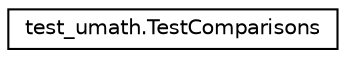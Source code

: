 digraph "Graphical Class Hierarchy"
{
 // LATEX_PDF_SIZE
  edge [fontname="Helvetica",fontsize="10",labelfontname="Helvetica",labelfontsize="10"];
  node [fontname="Helvetica",fontsize="10",shape=record];
  rankdir="LR";
  Node0 [label="test_umath.TestComparisons",height=0.2,width=0.4,color="black", fillcolor="white", style="filled",URL="$classtest__umath_1_1TestComparisons.html",tooltip=" "];
}
